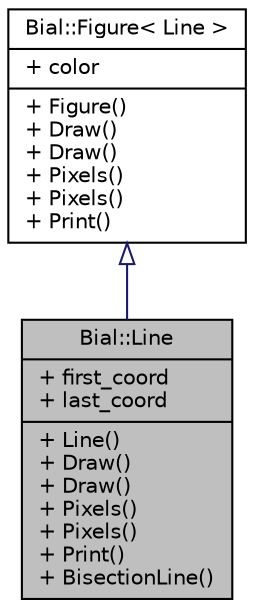 digraph "Bial::Line"
{
  edge [fontname="Helvetica",fontsize="10",labelfontname="Helvetica",labelfontsize="10"];
  node [fontname="Helvetica",fontsize="10",shape=record];
  Node1 [label="{Bial::Line\n|+ first_coord\l+ last_coord\l|+ Line()\l+ Draw()\l+ Draw()\l+ Pixels()\l+ Pixels()\l+ Print()\l+ BisectionLine()\l}",height=0.2,width=0.4,color="black", fillcolor="grey75", style="filled", fontcolor="black"];
  Node2 -> Node1 [dir="back",color="midnightblue",fontsize="10",style="solid",arrowtail="onormal",fontname="Helvetica"];
  Node2 [label="{Bial::Figure\< Line \>\n|+ color\l|+ Figure()\l+ Draw()\l+ Draw()\l+ Pixels()\l+ Pixels()\l+ Print()\l}",height=0.2,width=0.4,color="black", fillcolor="white", style="filled",URL="$class_bial_1_1_figure.html"];
}
